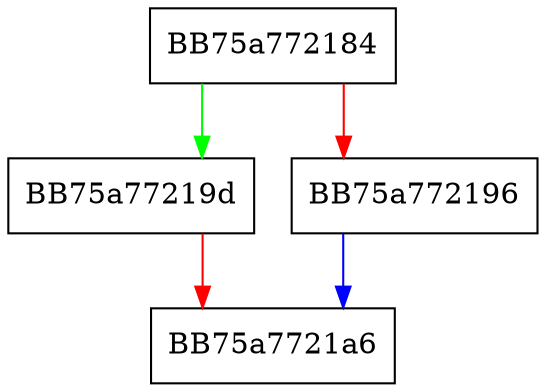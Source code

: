 digraph _set_errno {
  node [shape="box"];
  graph [splines=ortho];
  BB75a772184 -> BB75a77219d [color="green"];
  BB75a772184 -> BB75a772196 [color="red"];
  BB75a772196 -> BB75a7721a6 [color="blue"];
  BB75a77219d -> BB75a7721a6 [color="red"];
}